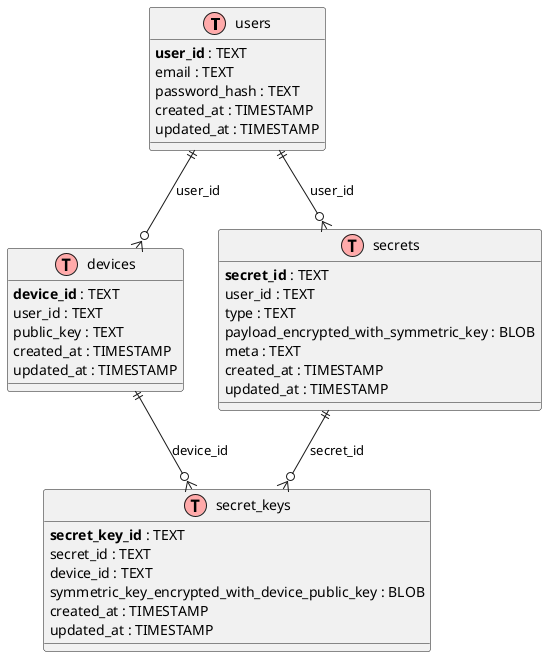 @startuml
!define TABLE(x) class x << (T,#FFAAAA) >>
!define PK(x) <b>x</b>

TABLE(users) {
    PK(user_id) : TEXT
    email : TEXT
    password_hash : TEXT
    created_at : TIMESTAMP
    updated_at : TIMESTAMP
}

TABLE(devices) {
    PK(device_id) : TEXT
    user_id : TEXT
    public_key : TEXT
    created_at : TIMESTAMP
    updated_at : TIMESTAMP
}

TABLE(secrets) {
    PK(secret_id) : TEXT
    user_id : TEXT
    type : TEXT
    payload_encrypted_with_symmetric_key : BLOB
    meta : TEXT
    created_at : TIMESTAMP
    updated_at : TIMESTAMP
}

TABLE(secret_keys) {
    PK(secret_key_id) : TEXT
    secret_id : TEXT
    device_id : TEXT
    symmetric_key_encrypted_with_device_public_key : BLOB
    created_at : TIMESTAMP
    updated_at : TIMESTAMP
}

users ||--o{ devices : "user_id"
users ||--o{ secrets : "user_id"
devices ||--o{ secret_keys : "device_id"
secrets ||--o{ secret_keys : "secret_id"

@enduml
